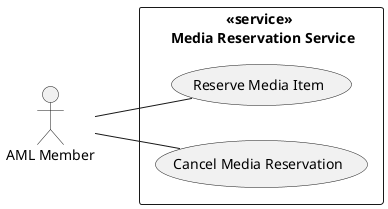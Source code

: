 @startuml media-reservation

left to right direction

rectangle "<<service>> \n Media Reservation Service" {
    (Reserve Media Item) as reserve_media
    (Cancel Media Reservation) as cancel_reservation
}

:AML Member: as aml_member

aml_member -- reserve_media
aml_member -- cancel_reservation

@enduml
